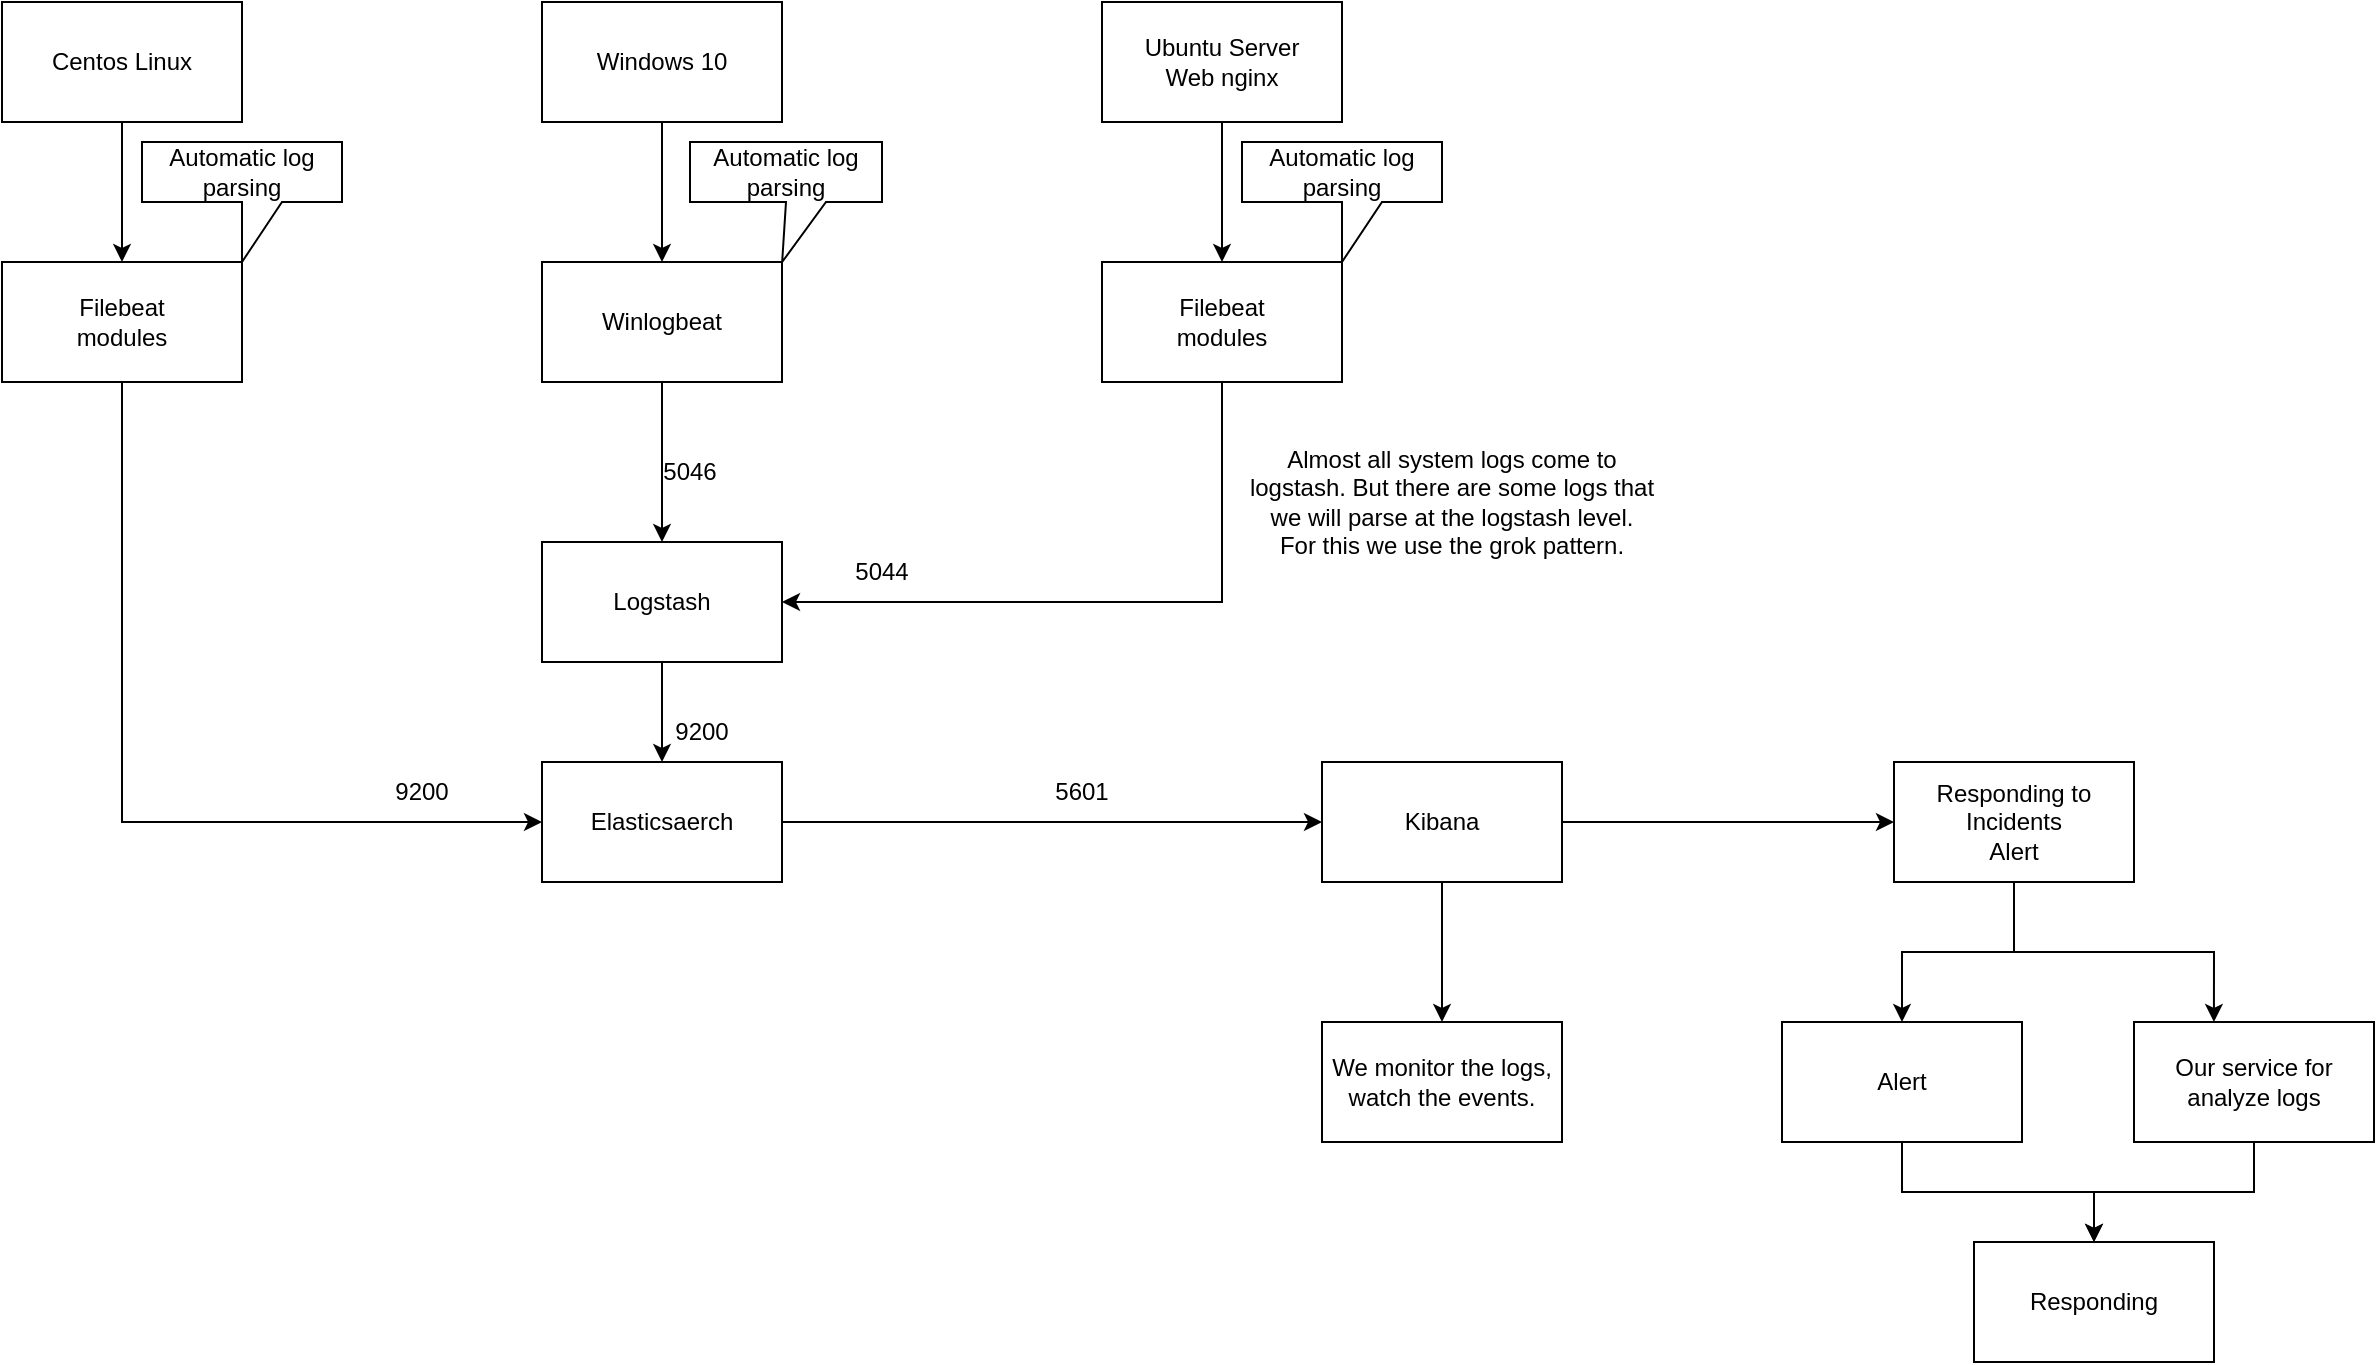 <mxfile version="18.0.7" type="github">
  <diagram id="86TFOu_h3HSJ_OIck4B-" name="Page-1">
    <mxGraphModel dx="1422" dy="780" grid="1" gridSize="10" guides="1" tooltips="1" connect="1" arrows="1" fold="1" page="1" pageScale="1" pageWidth="2339" pageHeight="3300" math="0" shadow="0">
      <root>
        <mxCell id="0" />
        <mxCell id="1" parent="0" />
        <mxCell id="dlytgYKdxagtqVZs8jhI-1" style="edgeStyle=orthogonalEdgeStyle;rounded=0;orthogonalLoop=1;jettySize=auto;html=1;" edge="1" parent="1" source="dlytgYKdxagtqVZs8jhI-2" target="dlytgYKdxagtqVZs8jhI-8">
          <mxGeometry relative="1" as="geometry" />
        </mxCell>
        <mxCell id="dlytgYKdxagtqVZs8jhI-2" value="Centos Linux" style="rounded=0;whiteSpace=wrap;html=1;" vertex="1" parent="1">
          <mxGeometry x="540" y="80" width="120" height="60" as="geometry" />
        </mxCell>
        <mxCell id="dlytgYKdxagtqVZs8jhI-3" style="edgeStyle=orthogonalEdgeStyle;rounded=0;orthogonalLoop=1;jettySize=auto;html=1;" edge="1" parent="1" source="dlytgYKdxagtqVZs8jhI-4" target="dlytgYKdxagtqVZs8jhI-12">
          <mxGeometry relative="1" as="geometry" />
        </mxCell>
        <mxCell id="dlytgYKdxagtqVZs8jhI-4" value="Ubuntu Server&lt;br&gt;Web nginx" style="rounded=0;whiteSpace=wrap;html=1;" vertex="1" parent="1">
          <mxGeometry x="1090" y="80" width="120" height="60" as="geometry" />
        </mxCell>
        <mxCell id="dlytgYKdxagtqVZs8jhI-5" style="edgeStyle=orthogonalEdgeStyle;rounded=0;orthogonalLoop=1;jettySize=auto;html=1;" edge="1" parent="1" source="dlytgYKdxagtqVZs8jhI-6" target="dlytgYKdxagtqVZs8jhI-10">
          <mxGeometry relative="1" as="geometry" />
        </mxCell>
        <mxCell id="dlytgYKdxagtqVZs8jhI-6" value="Windows 10" style="rounded=0;whiteSpace=wrap;html=1;" vertex="1" parent="1">
          <mxGeometry x="810" y="80" width="120" height="60" as="geometry" />
        </mxCell>
        <mxCell id="dlytgYKdxagtqVZs8jhI-7" style="edgeStyle=orthogonalEdgeStyle;rounded=0;orthogonalLoop=1;jettySize=auto;html=1;entryX=0;entryY=0.5;entryDx=0;entryDy=0;" edge="1" parent="1" source="dlytgYKdxagtqVZs8jhI-8" target="dlytgYKdxagtqVZs8jhI-16">
          <mxGeometry relative="1" as="geometry">
            <Array as="points">
              <mxPoint x="600" y="490" />
            </Array>
          </mxGeometry>
        </mxCell>
        <mxCell id="dlytgYKdxagtqVZs8jhI-8" value="Filebeat&lt;br&gt;modules" style="rounded=0;whiteSpace=wrap;html=1;" vertex="1" parent="1">
          <mxGeometry x="540" y="210" width="120" height="60" as="geometry" />
        </mxCell>
        <mxCell id="dlytgYKdxagtqVZs8jhI-9" style="edgeStyle=orthogonalEdgeStyle;rounded=0;orthogonalLoop=1;jettySize=auto;html=1;entryX=0.5;entryY=0;entryDx=0;entryDy=0;" edge="1" parent="1" source="dlytgYKdxagtqVZs8jhI-10" target="dlytgYKdxagtqVZs8jhI-14">
          <mxGeometry relative="1" as="geometry" />
        </mxCell>
        <mxCell id="dlytgYKdxagtqVZs8jhI-10" value="Winlogbeat&lt;br&gt;" style="rounded=0;whiteSpace=wrap;html=1;" vertex="1" parent="1">
          <mxGeometry x="810" y="210" width="120" height="60" as="geometry" />
        </mxCell>
        <mxCell id="dlytgYKdxagtqVZs8jhI-11" style="edgeStyle=orthogonalEdgeStyle;rounded=0;orthogonalLoop=1;jettySize=auto;html=1;entryX=1;entryY=0.5;entryDx=0;entryDy=0;exitX=0.5;exitY=1;exitDx=0;exitDy=0;" edge="1" parent="1" source="dlytgYKdxagtqVZs8jhI-12" target="dlytgYKdxagtqVZs8jhI-14">
          <mxGeometry relative="1" as="geometry">
            <mxPoint x="1150" y="280" as="sourcePoint" />
          </mxGeometry>
        </mxCell>
        <mxCell id="dlytgYKdxagtqVZs8jhI-12" value="Filebeat&lt;br&gt;modules" style="rounded=0;whiteSpace=wrap;html=1;" vertex="1" parent="1">
          <mxGeometry x="1090" y="210" width="120" height="60" as="geometry" />
        </mxCell>
        <mxCell id="dlytgYKdxagtqVZs8jhI-13" style="edgeStyle=orthogonalEdgeStyle;rounded=0;orthogonalLoop=1;jettySize=auto;html=1;" edge="1" parent="1" source="dlytgYKdxagtqVZs8jhI-14" target="dlytgYKdxagtqVZs8jhI-16">
          <mxGeometry relative="1" as="geometry" />
        </mxCell>
        <mxCell id="dlytgYKdxagtqVZs8jhI-14" value="Logstash" style="rounded=0;whiteSpace=wrap;html=1;" vertex="1" parent="1">
          <mxGeometry x="810" y="350" width="120" height="60" as="geometry" />
        </mxCell>
        <mxCell id="dlytgYKdxagtqVZs8jhI-39" style="edgeStyle=orthogonalEdgeStyle;rounded=0;orthogonalLoop=1;jettySize=auto;html=1;entryX=0;entryY=0.5;entryDx=0;entryDy=0;" edge="1" parent="1" source="dlytgYKdxagtqVZs8jhI-16" target="dlytgYKdxagtqVZs8jhI-19">
          <mxGeometry relative="1" as="geometry" />
        </mxCell>
        <mxCell id="dlytgYKdxagtqVZs8jhI-16" value="Elasticsaerch" style="rounded=0;whiteSpace=wrap;html=1;" vertex="1" parent="1">
          <mxGeometry x="810" y="460" width="120" height="60" as="geometry" />
        </mxCell>
        <mxCell id="dlytgYKdxagtqVZs8jhI-17" style="edgeStyle=orthogonalEdgeStyle;rounded=0;orthogonalLoop=1;jettySize=auto;html=1;entryX=0.5;entryY=0;entryDx=0;entryDy=0;" edge="1" parent="1" source="dlytgYKdxagtqVZs8jhI-19" target="dlytgYKdxagtqVZs8jhI-29">
          <mxGeometry relative="1" as="geometry" />
        </mxCell>
        <mxCell id="dlytgYKdxagtqVZs8jhI-18" style="edgeStyle=orthogonalEdgeStyle;rounded=0;orthogonalLoop=1;jettySize=auto;html=1;" edge="1" parent="1" source="dlytgYKdxagtqVZs8jhI-19" target="dlytgYKdxagtqVZs8jhI-32">
          <mxGeometry relative="1" as="geometry" />
        </mxCell>
        <mxCell id="dlytgYKdxagtqVZs8jhI-19" value="Kibana" style="rounded=0;whiteSpace=wrap;html=1;" vertex="1" parent="1">
          <mxGeometry x="1200" y="460" width="120" height="60" as="geometry" />
        </mxCell>
        <mxCell id="dlytgYKdxagtqVZs8jhI-20" value="Automatic log parsing" style="shape=callout;whiteSpace=wrap;html=1;perimeter=calloutPerimeter;" vertex="1" parent="1">
          <mxGeometry x="610" y="150" width="100" height="60" as="geometry" />
        </mxCell>
        <mxCell id="dlytgYKdxagtqVZs8jhI-21" value="Automatic log parsing" style="shape=callout;whiteSpace=wrap;html=1;perimeter=calloutPerimeter;position2=0.48;" vertex="1" parent="1">
          <mxGeometry x="884" y="150" width="96" height="60" as="geometry" />
        </mxCell>
        <mxCell id="dlytgYKdxagtqVZs8jhI-22" value="Automatic log parsing" style="shape=callout;whiteSpace=wrap;html=1;perimeter=calloutPerimeter;" vertex="1" parent="1">
          <mxGeometry x="1160" y="150" width="100" height="60" as="geometry" />
        </mxCell>
        <mxCell id="dlytgYKdxagtqVZs8jhI-23" value="&lt;div&gt;Almost all system logs come to logstash. But there are some logs that we will parse at the logstash level.&lt;/div&gt;&lt;div&gt;For this we use the grok pattern.&lt;/div&gt;" style="text;html=1;strokeColor=none;fillColor=none;align=center;verticalAlign=middle;whiteSpace=wrap;rounded=0;" vertex="1" parent="1">
          <mxGeometry x="1160" y="280" width="210" height="100" as="geometry" />
        </mxCell>
        <mxCell id="dlytgYKdxagtqVZs8jhI-24" value="5044" style="text;html=1;strokeColor=none;fillColor=none;align=center;verticalAlign=middle;whiteSpace=wrap;rounded=0;" vertex="1" parent="1">
          <mxGeometry x="950" y="350" width="60" height="30" as="geometry" />
        </mxCell>
        <mxCell id="dlytgYKdxagtqVZs8jhI-25" value="5046" style="text;html=1;strokeColor=none;fillColor=none;align=center;verticalAlign=middle;whiteSpace=wrap;rounded=0;" vertex="1" parent="1">
          <mxGeometry x="854" y="300" width="60" height="30" as="geometry" />
        </mxCell>
        <mxCell id="dlytgYKdxagtqVZs8jhI-26" value="9200" style="text;html=1;strokeColor=none;fillColor=none;align=center;verticalAlign=middle;whiteSpace=wrap;rounded=0;" vertex="1" parent="1">
          <mxGeometry x="720" y="460" width="60" height="30" as="geometry" />
        </mxCell>
        <mxCell id="dlytgYKdxagtqVZs8jhI-27" value="9200" style="text;html=1;strokeColor=none;fillColor=none;align=center;verticalAlign=middle;whiteSpace=wrap;rounded=0;" vertex="1" parent="1">
          <mxGeometry x="860" y="430" width="60" height="30" as="geometry" />
        </mxCell>
        <mxCell id="dlytgYKdxagtqVZs8jhI-28" value="5601" style="text;html=1;strokeColor=none;fillColor=none;align=center;verticalAlign=middle;whiteSpace=wrap;rounded=0;" vertex="1" parent="1">
          <mxGeometry x="1050" y="460" width="60" height="30" as="geometry" />
        </mxCell>
        <mxCell id="dlytgYKdxagtqVZs8jhI-29" value="We monitor the logs, watch the events." style="rounded=0;whiteSpace=wrap;html=1;" vertex="1" parent="1">
          <mxGeometry x="1200" y="590" width="120" height="60" as="geometry" />
        </mxCell>
        <mxCell id="dlytgYKdxagtqVZs8jhI-30" style="edgeStyle=orthogonalEdgeStyle;rounded=0;orthogonalLoop=1;jettySize=auto;html=1;" edge="1" parent="1" source="dlytgYKdxagtqVZs8jhI-32" target="dlytgYKdxagtqVZs8jhI-34">
          <mxGeometry relative="1" as="geometry" />
        </mxCell>
        <mxCell id="dlytgYKdxagtqVZs8jhI-31" style="edgeStyle=orthogonalEdgeStyle;rounded=0;orthogonalLoop=1;jettySize=auto;html=1;entryX=0.333;entryY=0;entryDx=0;entryDy=0;entryPerimeter=0;" edge="1" parent="1" source="dlytgYKdxagtqVZs8jhI-32" target="dlytgYKdxagtqVZs8jhI-36">
          <mxGeometry relative="1" as="geometry" />
        </mxCell>
        <mxCell id="dlytgYKdxagtqVZs8jhI-32" value="&lt;div&gt;Responding to Incidents&lt;/div&gt;&lt;div&gt;Alert&lt;/div&gt;" style="rounded=0;whiteSpace=wrap;html=1;" vertex="1" parent="1">
          <mxGeometry x="1486" y="460" width="120" height="60" as="geometry" />
        </mxCell>
        <mxCell id="dlytgYKdxagtqVZs8jhI-33" style="edgeStyle=orthogonalEdgeStyle;rounded=0;orthogonalLoop=1;jettySize=auto;html=1;entryX=0.5;entryY=0;entryDx=0;entryDy=0;" edge="1" parent="1" source="dlytgYKdxagtqVZs8jhI-34" target="dlytgYKdxagtqVZs8jhI-37">
          <mxGeometry relative="1" as="geometry" />
        </mxCell>
        <mxCell id="dlytgYKdxagtqVZs8jhI-34" value="Alert" style="rounded=0;whiteSpace=wrap;html=1;" vertex="1" parent="1">
          <mxGeometry x="1430" y="590" width="120" height="60" as="geometry" />
        </mxCell>
        <mxCell id="dlytgYKdxagtqVZs8jhI-35" style="edgeStyle=orthogonalEdgeStyle;rounded=0;orthogonalLoop=1;jettySize=auto;html=1;entryX=0.5;entryY=0;entryDx=0;entryDy=0;" edge="1" parent="1" source="dlytgYKdxagtqVZs8jhI-36" target="dlytgYKdxagtqVZs8jhI-37">
          <mxGeometry relative="1" as="geometry" />
        </mxCell>
        <mxCell id="dlytgYKdxagtqVZs8jhI-36" value="Our service for analyze logs" style="rounded=0;whiteSpace=wrap;html=1;" vertex="1" parent="1">
          <mxGeometry x="1606" y="590" width="120" height="60" as="geometry" />
        </mxCell>
        <mxCell id="dlytgYKdxagtqVZs8jhI-37" value="Responding" style="rounded=0;whiteSpace=wrap;html=1;" vertex="1" parent="1">
          <mxGeometry x="1526" y="700" width="120" height="60" as="geometry" />
        </mxCell>
      </root>
    </mxGraphModel>
  </diagram>
</mxfile>
